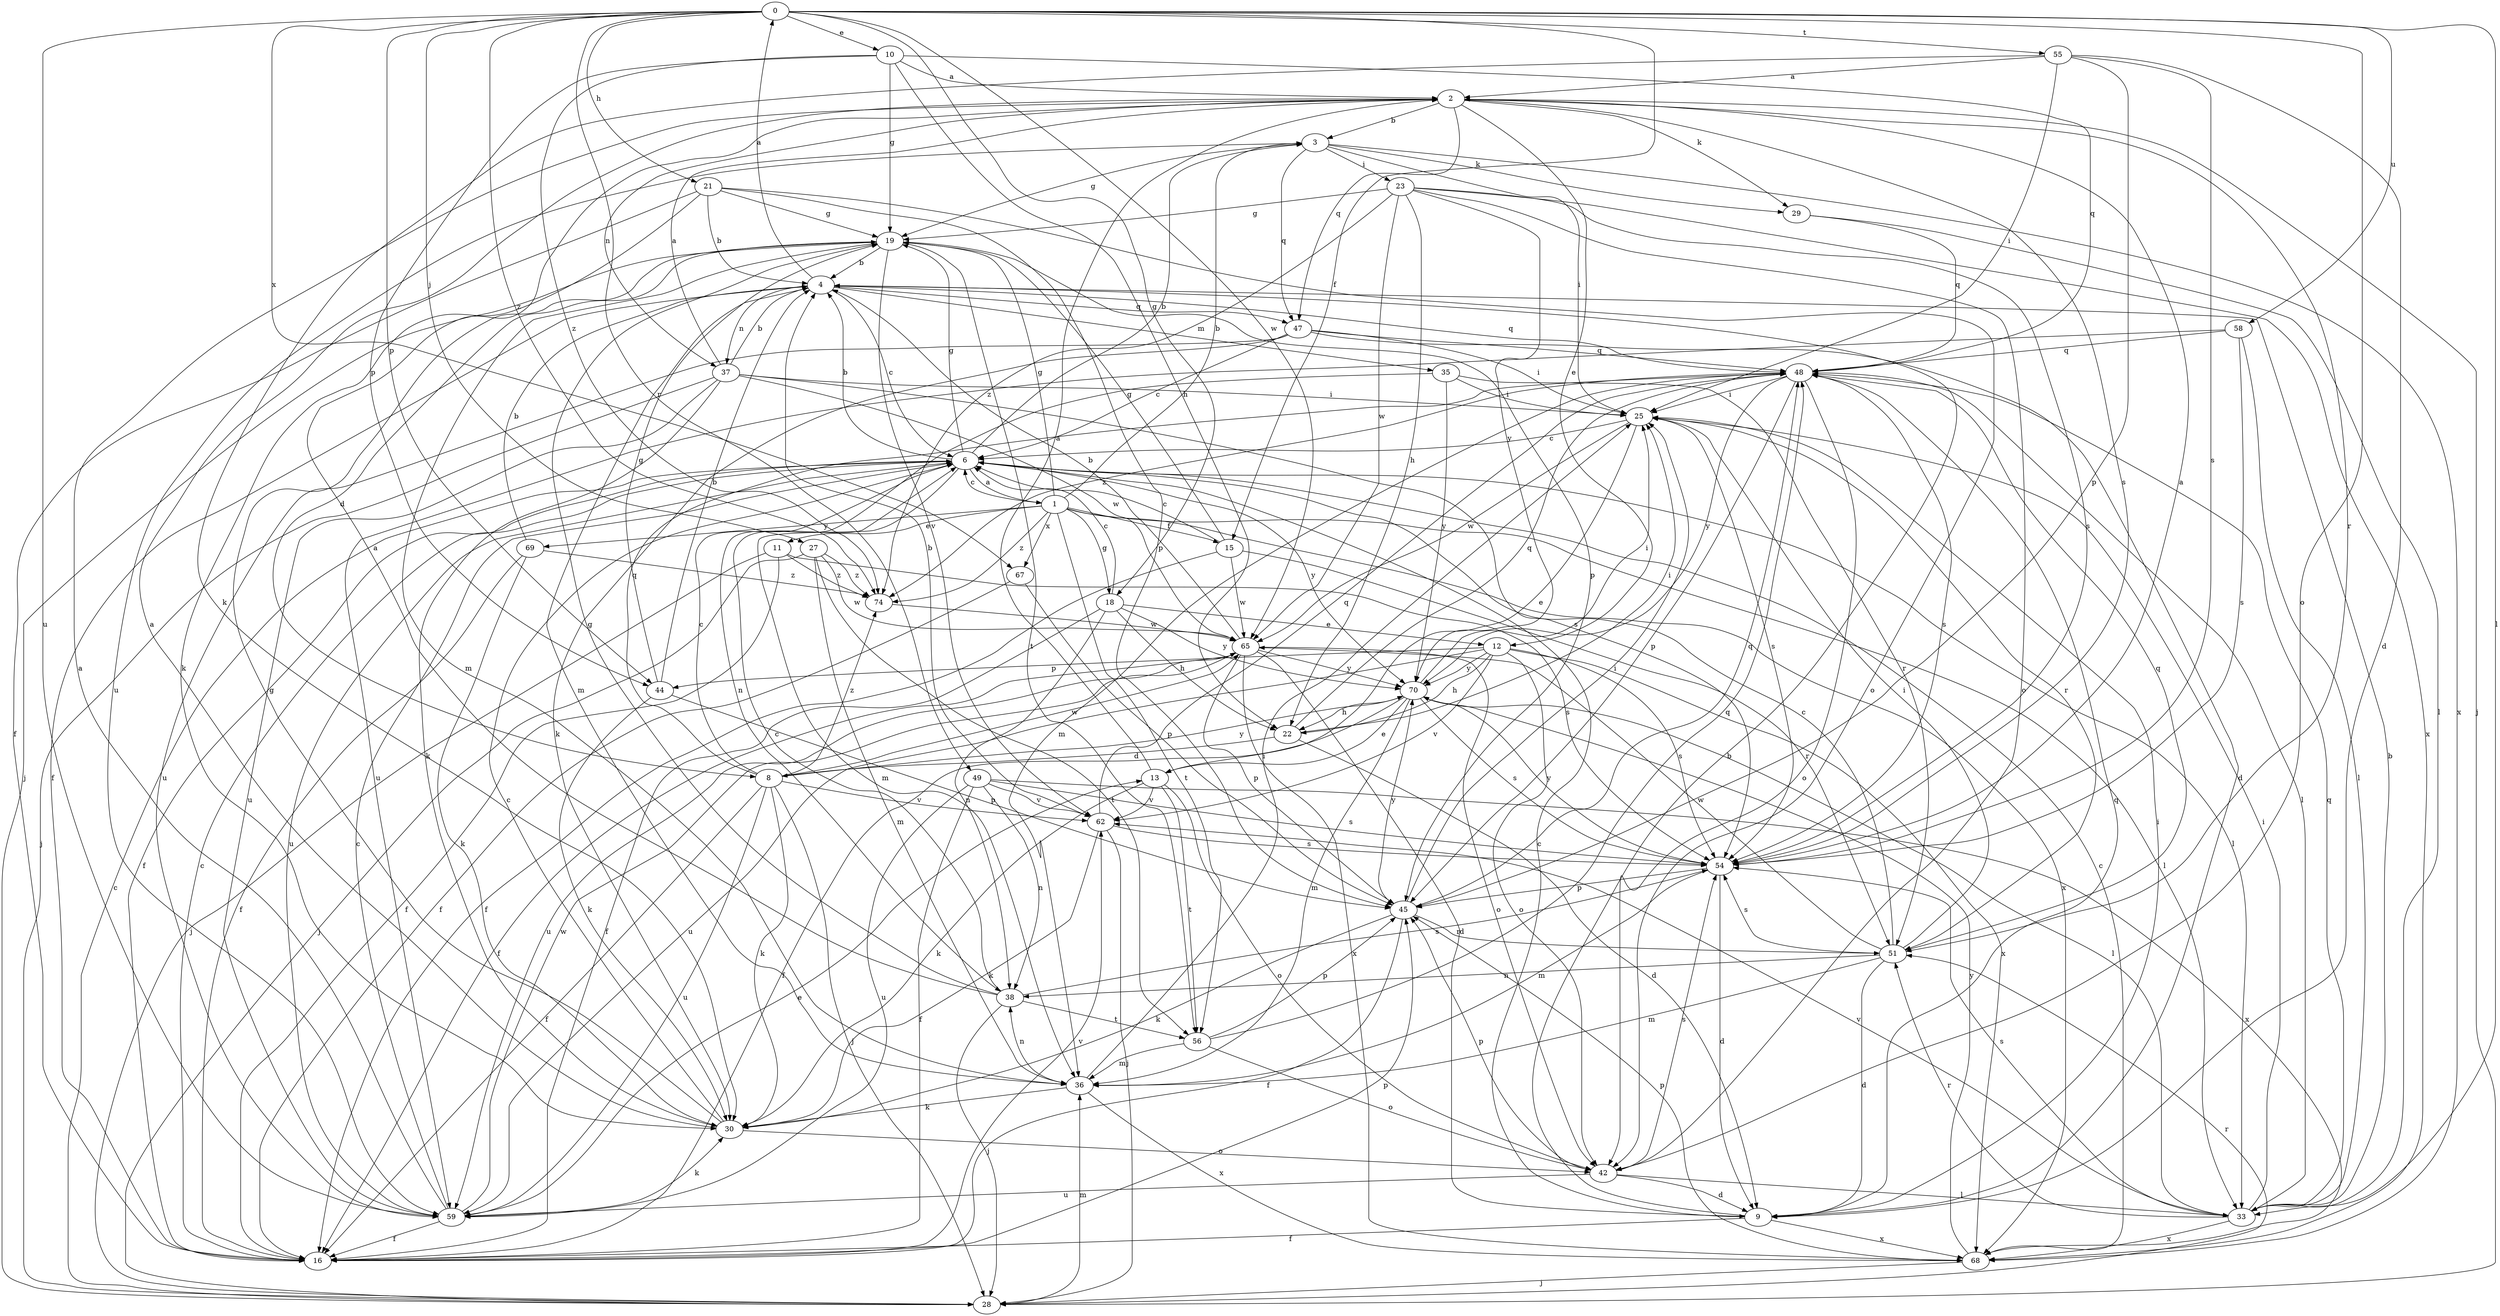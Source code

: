 strict digraph  {
0;
1;
2;
3;
4;
6;
8;
9;
10;
11;
12;
13;
15;
16;
18;
19;
21;
22;
23;
25;
27;
28;
29;
30;
33;
35;
36;
37;
38;
42;
44;
45;
47;
48;
49;
51;
54;
55;
56;
58;
59;
62;
65;
67;
68;
69;
70;
74;
0 -> 10  [label=e];
0 -> 15  [label=f];
0 -> 18  [label=g];
0 -> 21  [label=h];
0 -> 27  [label=j];
0 -> 33  [label=l];
0 -> 42  [label=o];
0 -> 44  [label=p];
0 -> 49  [label=r];
0 -> 55  [label=t];
0 -> 58  [label=u];
0 -> 59  [label=u];
0 -> 65  [label=w];
0 -> 67  [label=x];
0 -> 74  [label=z];
1 -> 3  [label=b];
1 -> 6  [label=c];
1 -> 11  [label=e];
1 -> 15  [label=f];
1 -> 18  [label=g];
1 -> 19  [label=g];
1 -> 33  [label=l];
1 -> 56  [label=t];
1 -> 67  [label=x];
1 -> 68  [label=x];
1 -> 69  [label=y];
1 -> 74  [label=z];
2 -> 3  [label=b];
2 -> 12  [label=e];
2 -> 28  [label=j];
2 -> 29  [label=k];
2 -> 37  [label=n];
2 -> 47  [label=q];
2 -> 51  [label=r];
2 -> 54  [label=s];
3 -> 19  [label=g];
3 -> 23  [label=i];
3 -> 25  [label=i];
3 -> 29  [label=k];
3 -> 47  [label=q];
3 -> 59  [label=u];
3 -> 68  [label=x];
4 -> 0  [label=a];
4 -> 6  [label=c];
4 -> 16  [label=f];
4 -> 35  [label=m];
4 -> 36  [label=m];
4 -> 37  [label=n];
4 -> 47  [label=q];
4 -> 48  [label=q];
6 -> 1  [label=a];
6 -> 3  [label=b];
6 -> 4  [label=b];
6 -> 16  [label=f];
6 -> 19  [label=g];
6 -> 33  [label=l];
6 -> 36  [label=m];
6 -> 59  [label=u];
6 -> 70  [label=y];
8 -> 6  [label=c];
8 -> 16  [label=f];
8 -> 28  [label=j];
8 -> 30  [label=k];
8 -> 48  [label=q];
8 -> 59  [label=u];
8 -> 62  [label=v];
8 -> 65  [label=w];
8 -> 70  [label=y];
8 -> 74  [label=z];
9 -> 4  [label=b];
9 -> 6  [label=c];
9 -> 16  [label=f];
9 -> 25  [label=i];
9 -> 48  [label=q];
9 -> 68  [label=x];
10 -> 2  [label=a];
10 -> 19  [label=g];
10 -> 22  [label=h];
10 -> 44  [label=p];
10 -> 48  [label=q];
10 -> 74  [label=z];
11 -> 16  [label=f];
11 -> 28  [label=j];
11 -> 54  [label=s];
11 -> 74  [label=z];
12 -> 22  [label=h];
12 -> 42  [label=o];
12 -> 44  [label=p];
12 -> 54  [label=s];
12 -> 59  [label=u];
12 -> 62  [label=v];
12 -> 68  [label=x];
12 -> 70  [label=y];
13 -> 2  [label=a];
13 -> 30  [label=k];
13 -> 42  [label=o];
13 -> 56  [label=t];
13 -> 62  [label=v];
15 -> 6  [label=c];
15 -> 16  [label=f];
15 -> 19  [label=g];
15 -> 51  [label=r];
15 -> 65  [label=w];
16 -> 6  [label=c];
16 -> 45  [label=p];
16 -> 62  [label=v];
18 -> 6  [label=c];
18 -> 12  [label=e];
18 -> 16  [label=f];
18 -> 22  [label=h];
18 -> 38  [label=n];
18 -> 70  [label=y];
19 -> 4  [label=b];
19 -> 8  [label=d];
19 -> 28  [label=j];
19 -> 36  [label=m];
19 -> 45  [label=p];
19 -> 56  [label=t];
19 -> 62  [label=v];
21 -> 4  [label=b];
21 -> 16  [label=f];
21 -> 19  [label=g];
21 -> 30  [label=k];
21 -> 42  [label=o];
21 -> 45  [label=p];
22 -> 8  [label=d];
22 -> 9  [label=d];
22 -> 25  [label=i];
22 -> 48  [label=q];
23 -> 19  [label=g];
23 -> 22  [label=h];
23 -> 42  [label=o];
23 -> 54  [label=s];
23 -> 65  [label=w];
23 -> 68  [label=x];
23 -> 70  [label=y];
23 -> 74  [label=z];
25 -> 6  [label=c];
25 -> 13  [label=e];
25 -> 51  [label=r];
25 -> 54  [label=s];
25 -> 65  [label=w];
27 -> 28  [label=j];
27 -> 36  [label=m];
27 -> 56  [label=t];
27 -> 65  [label=w];
27 -> 74  [label=z];
28 -> 6  [label=c];
28 -> 36  [label=m];
28 -> 51  [label=r];
29 -> 33  [label=l];
29 -> 48  [label=q];
30 -> 2  [label=a];
30 -> 6  [label=c];
30 -> 19  [label=g];
30 -> 42  [label=o];
33 -> 4  [label=b];
33 -> 25  [label=i];
33 -> 48  [label=q];
33 -> 51  [label=r];
33 -> 54  [label=s];
33 -> 62  [label=v];
33 -> 68  [label=x];
35 -> 25  [label=i];
35 -> 38  [label=n];
35 -> 51  [label=r];
35 -> 70  [label=y];
36 -> 25  [label=i];
36 -> 30  [label=k];
36 -> 38  [label=n];
36 -> 68  [label=x];
37 -> 2  [label=a];
37 -> 4  [label=b];
37 -> 25  [label=i];
37 -> 28  [label=j];
37 -> 30  [label=k];
37 -> 54  [label=s];
37 -> 59  [label=u];
37 -> 65  [label=w];
38 -> 2  [label=a];
38 -> 6  [label=c];
38 -> 19  [label=g];
38 -> 28  [label=j];
38 -> 54  [label=s];
38 -> 56  [label=t];
42 -> 9  [label=d];
42 -> 33  [label=l];
42 -> 45  [label=p];
42 -> 54  [label=s];
42 -> 59  [label=u];
44 -> 4  [label=b];
44 -> 19  [label=g];
44 -> 30  [label=k];
44 -> 45  [label=p];
45 -> 16  [label=f];
45 -> 25  [label=i];
45 -> 30  [label=k];
45 -> 48  [label=q];
45 -> 51  [label=r];
45 -> 70  [label=y];
47 -> 6  [label=c];
47 -> 9  [label=d];
47 -> 25  [label=i];
47 -> 30  [label=k];
47 -> 48  [label=q];
47 -> 59  [label=u];
48 -> 25  [label=i];
48 -> 33  [label=l];
48 -> 36  [label=m];
48 -> 42  [label=o];
48 -> 45  [label=p];
48 -> 54  [label=s];
48 -> 70  [label=y];
48 -> 74  [label=z];
49 -> 16  [label=f];
49 -> 38  [label=n];
49 -> 54  [label=s];
49 -> 59  [label=u];
49 -> 62  [label=v];
49 -> 68  [label=x];
51 -> 6  [label=c];
51 -> 9  [label=d];
51 -> 25  [label=i];
51 -> 36  [label=m];
51 -> 38  [label=n];
51 -> 48  [label=q];
51 -> 54  [label=s];
51 -> 65  [label=w];
54 -> 2  [label=a];
54 -> 9  [label=d];
54 -> 36  [label=m];
54 -> 45  [label=p];
54 -> 70  [label=y];
55 -> 2  [label=a];
55 -> 9  [label=d];
55 -> 25  [label=i];
55 -> 30  [label=k];
55 -> 45  [label=p];
55 -> 54  [label=s];
56 -> 36  [label=m];
56 -> 42  [label=o];
56 -> 45  [label=p];
56 -> 48  [label=q];
58 -> 33  [label=l];
58 -> 48  [label=q];
58 -> 54  [label=s];
58 -> 59  [label=u];
59 -> 2  [label=a];
59 -> 6  [label=c];
59 -> 13  [label=e];
59 -> 16  [label=f];
59 -> 30  [label=k];
59 -> 65  [label=w];
62 -> 4  [label=b];
62 -> 28  [label=j];
62 -> 30  [label=k];
62 -> 48  [label=q];
62 -> 54  [label=s];
65 -> 4  [label=b];
65 -> 9  [label=d];
65 -> 16  [label=f];
65 -> 42  [label=o];
65 -> 45  [label=p];
65 -> 59  [label=u];
65 -> 68  [label=x];
65 -> 70  [label=y];
67 -> 16  [label=f];
67 -> 45  [label=p];
68 -> 6  [label=c];
68 -> 28  [label=j];
68 -> 45  [label=p];
68 -> 70  [label=y];
69 -> 4  [label=b];
69 -> 16  [label=f];
69 -> 30  [label=k];
69 -> 74  [label=z];
70 -> 13  [label=e];
70 -> 16  [label=f];
70 -> 22  [label=h];
70 -> 25  [label=i];
70 -> 33  [label=l];
70 -> 36  [label=m];
70 -> 54  [label=s];
74 -> 65  [label=w];
}
